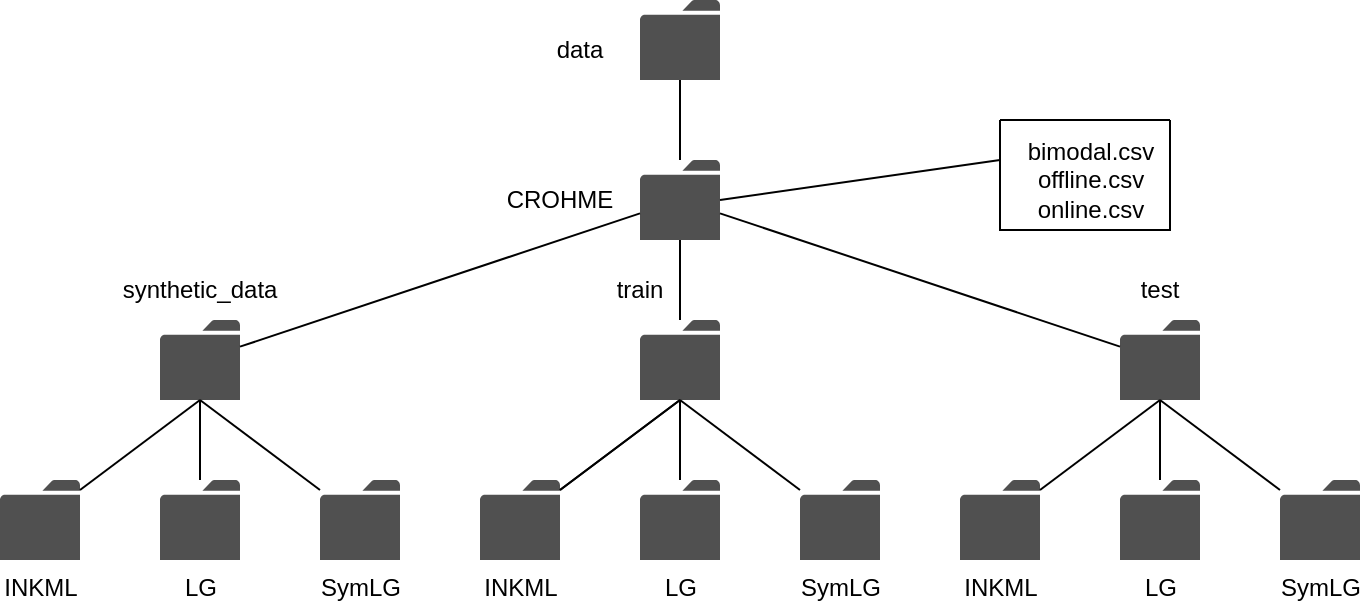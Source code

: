 <mxfile version="21.1.2" type="device">
  <diagram name="Page-1" id="aaaa8250-4180-3840-79b5-4cada1eebb92">
    <mxGraphModel dx="819" dy="497" grid="1" gridSize="10" guides="1" tooltips="1" connect="1" arrows="1" fold="1" page="1" pageScale="1" pageWidth="850" pageHeight="1100" background="none" math="0" shadow="0">
      <root>
        <mxCell id="0" />
        <mxCell id="1" parent="0" />
        <mxCell id="bygvQWpIjAm6UpdrzDzm-2" value="&lt;p style=&quot;line-height: 0%;&quot;&gt;&lt;br&gt;&lt;/p&gt;" style="sketch=0;pointerEvents=1;shadow=0;dashed=0;html=1;strokeColor=none;fillColor=#505050;labelPosition=center;verticalLabelPosition=bottom;verticalAlign=top;outlineConnect=0;align=center;shape=mxgraph.office.concepts.folder;" vertex="1" parent="1">
          <mxGeometry x="340" y="160" width="40" height="40" as="geometry" />
        </mxCell>
        <mxCell id="bygvQWpIjAm6UpdrzDzm-3" value="" style="sketch=0;pointerEvents=1;shadow=0;dashed=0;html=1;strokeColor=none;fillColor=#505050;labelPosition=center;verticalLabelPosition=bottom;verticalAlign=top;outlineConnect=0;align=center;shape=mxgraph.office.concepts.folder;" vertex="1" parent="1">
          <mxGeometry x="100" y="240" width="40" height="40" as="geometry" />
        </mxCell>
        <mxCell id="bygvQWpIjAm6UpdrzDzm-6" value="INKML" style="sketch=0;pointerEvents=1;shadow=0;dashed=0;html=1;strokeColor=none;fillColor=#505050;labelPosition=center;verticalLabelPosition=bottom;verticalAlign=top;outlineConnect=0;align=center;shape=mxgraph.office.concepts.folder;" vertex="1" parent="1">
          <mxGeometry x="20" y="320" width="40" height="40" as="geometry" />
        </mxCell>
        <mxCell id="bygvQWpIjAm6UpdrzDzm-7" value="LG" style="sketch=0;pointerEvents=1;shadow=0;dashed=0;html=1;strokeColor=none;fillColor=#505050;labelPosition=center;verticalLabelPosition=bottom;verticalAlign=top;outlineConnect=0;align=center;shape=mxgraph.office.concepts.folder;" vertex="1" parent="1">
          <mxGeometry x="100" y="320" width="40" height="40" as="geometry" />
        </mxCell>
        <mxCell id="bygvQWpIjAm6UpdrzDzm-8" value="SymLG" style="sketch=0;pointerEvents=1;shadow=0;dashed=0;html=1;strokeColor=none;fillColor=#505050;labelPosition=center;verticalLabelPosition=bottom;verticalAlign=top;outlineConnect=0;align=center;shape=mxgraph.office.concepts.folder;" vertex="1" parent="1">
          <mxGeometry x="180" y="320" width="40" height="40" as="geometry" />
        </mxCell>
        <mxCell id="bygvQWpIjAm6UpdrzDzm-20" value="" style="sketch=0;pointerEvents=1;shadow=0;dashed=0;html=1;strokeColor=none;fillColor=#505050;labelPosition=center;verticalLabelPosition=bottom;verticalAlign=top;outlineConnect=0;align=center;shape=mxgraph.office.concepts.folder;" vertex="1" parent="1">
          <mxGeometry x="340" y="240" width="40" height="40" as="geometry" />
        </mxCell>
        <mxCell id="bygvQWpIjAm6UpdrzDzm-21" value="INKML" style="sketch=0;pointerEvents=1;shadow=0;dashed=0;html=1;strokeColor=none;fillColor=#505050;labelPosition=center;verticalLabelPosition=bottom;verticalAlign=top;outlineConnect=0;align=center;shape=mxgraph.office.concepts.folder;" vertex="1" parent="1">
          <mxGeometry x="260" y="320" width="40" height="40" as="geometry" />
        </mxCell>
        <mxCell id="bygvQWpIjAm6UpdrzDzm-22" value="LG" style="sketch=0;pointerEvents=1;shadow=0;dashed=0;html=1;strokeColor=none;fillColor=#505050;labelPosition=center;verticalLabelPosition=bottom;verticalAlign=top;outlineConnect=0;align=center;shape=mxgraph.office.concepts.folder;" vertex="1" parent="1">
          <mxGeometry x="340" y="320" width="40" height="40" as="geometry" />
        </mxCell>
        <mxCell id="bygvQWpIjAm6UpdrzDzm-23" value="SymLG" style="sketch=0;pointerEvents=1;shadow=0;dashed=0;html=1;strokeColor=none;fillColor=#505050;labelPosition=center;verticalLabelPosition=bottom;verticalAlign=top;outlineConnect=0;align=center;shape=mxgraph.office.concepts.folder;" vertex="1" parent="1">
          <mxGeometry x="420" y="320" width="40" height="40" as="geometry" />
        </mxCell>
        <mxCell id="bygvQWpIjAm6UpdrzDzm-24" value="" style="sketch=0;pointerEvents=1;shadow=0;dashed=0;html=1;strokeColor=none;fillColor=#505050;labelPosition=center;verticalLabelPosition=bottom;verticalAlign=top;outlineConnect=0;align=center;shape=mxgraph.office.concepts.folder;" vertex="1" parent="1">
          <mxGeometry x="580" y="240" width="40" height="40" as="geometry" />
        </mxCell>
        <mxCell id="bygvQWpIjAm6UpdrzDzm-25" value="INKML" style="sketch=0;pointerEvents=1;shadow=0;dashed=0;html=1;strokeColor=none;fillColor=#505050;labelPosition=center;verticalLabelPosition=bottom;verticalAlign=top;outlineConnect=0;align=center;shape=mxgraph.office.concepts.folder;" vertex="1" parent="1">
          <mxGeometry x="500" y="320" width="40" height="40" as="geometry" />
        </mxCell>
        <mxCell id="bygvQWpIjAm6UpdrzDzm-26" value="LG" style="sketch=0;pointerEvents=1;shadow=0;dashed=0;html=1;strokeColor=none;fillColor=#505050;labelPosition=center;verticalLabelPosition=bottom;verticalAlign=top;outlineConnect=0;align=center;shape=mxgraph.office.concepts.folder;" vertex="1" parent="1">
          <mxGeometry x="580" y="320" width="40" height="40" as="geometry" />
        </mxCell>
        <mxCell id="bygvQWpIjAm6UpdrzDzm-27" value="SymLG" style="sketch=0;pointerEvents=1;shadow=0;dashed=0;html=1;strokeColor=none;fillColor=#505050;labelPosition=center;verticalLabelPosition=bottom;verticalAlign=top;outlineConnect=0;align=center;shape=mxgraph.office.concepts.folder;" vertex="1" parent="1">
          <mxGeometry x="660" y="320" width="40" height="40" as="geometry" />
        </mxCell>
        <mxCell id="bygvQWpIjAm6UpdrzDzm-28" value="" style="endArrow=none;html=1;rounded=0;" edge="1" parent="1" source="bygvQWpIjAm6UpdrzDzm-3" target="bygvQWpIjAm6UpdrzDzm-2">
          <mxGeometry width="50" height="50" relative="1" as="geometry">
            <mxPoint x="250" y="250" as="sourcePoint" />
            <mxPoint x="300" y="200" as="targetPoint" />
          </mxGeometry>
        </mxCell>
        <mxCell id="bygvQWpIjAm6UpdrzDzm-29" value="" style="endArrow=none;html=1;rounded=0;" edge="1" parent="1" source="bygvQWpIjAm6UpdrzDzm-20" target="bygvQWpIjAm6UpdrzDzm-2">
          <mxGeometry width="50" height="50" relative="1" as="geometry">
            <mxPoint x="150" y="265" as="sourcePoint" />
            <mxPoint x="350" y="210" as="targetPoint" />
          </mxGeometry>
        </mxCell>
        <mxCell id="bygvQWpIjAm6UpdrzDzm-34" value="CROHME" style="text;html=1;strokeColor=none;fillColor=none;align=center;verticalAlign=middle;whiteSpace=wrap;rounded=0;" vertex="1" parent="1">
          <mxGeometry x="270" y="165" width="60" height="30" as="geometry" />
        </mxCell>
        <mxCell id="bygvQWpIjAm6UpdrzDzm-35" value="synthetic_data" style="text;html=1;strokeColor=none;fillColor=none;align=center;verticalAlign=middle;whiteSpace=wrap;rounded=0;" vertex="1" parent="1">
          <mxGeometry x="90" y="210" width="60" height="30" as="geometry" />
        </mxCell>
        <mxCell id="bygvQWpIjAm6UpdrzDzm-36" value="train" style="text;html=1;strokeColor=none;fillColor=none;align=center;verticalAlign=middle;whiteSpace=wrap;rounded=0;" vertex="1" parent="1">
          <mxGeometry x="310" y="210" width="60" height="30" as="geometry" />
        </mxCell>
        <mxCell id="bygvQWpIjAm6UpdrzDzm-37" value="test" style="text;html=1;strokeColor=none;fillColor=none;align=center;verticalAlign=middle;whiteSpace=wrap;rounded=0;" vertex="1" parent="1">
          <mxGeometry x="570" y="210" width="60" height="30" as="geometry" />
        </mxCell>
        <mxCell id="bygvQWpIjAm6UpdrzDzm-38" value="" style="endArrow=none;html=1;rounded=0;" edge="1" parent="1" source="bygvQWpIjAm6UpdrzDzm-24" target="bygvQWpIjAm6UpdrzDzm-2">
          <mxGeometry width="50" height="50" relative="1" as="geometry">
            <mxPoint x="150" y="265" as="sourcePoint" />
            <mxPoint x="350" y="210" as="targetPoint" />
          </mxGeometry>
        </mxCell>
        <mxCell id="bygvQWpIjAm6UpdrzDzm-39" value="" style="endArrow=none;html=1;rounded=0;" edge="1" parent="1" source="bygvQWpIjAm6UpdrzDzm-6">
          <mxGeometry width="50" height="50" relative="1" as="geometry">
            <mxPoint x="70" y="330" as="sourcePoint" />
            <mxPoint x="120" y="280" as="targetPoint" />
          </mxGeometry>
        </mxCell>
        <mxCell id="bygvQWpIjAm6UpdrzDzm-40" value="" style="endArrow=none;html=1;rounded=0;" edge="1" parent="1" source="bygvQWpIjAm6UpdrzDzm-7">
          <mxGeometry width="50" height="50" relative="1" as="geometry">
            <mxPoint x="70" y="330" as="sourcePoint" />
            <mxPoint x="120" y="280" as="targetPoint" />
          </mxGeometry>
        </mxCell>
        <mxCell id="bygvQWpIjAm6UpdrzDzm-41" value="" style="endArrow=none;html=1;rounded=0;" edge="1" parent="1" source="bygvQWpIjAm6UpdrzDzm-8">
          <mxGeometry width="50" height="50" relative="1" as="geometry">
            <mxPoint x="70" y="330" as="sourcePoint" />
            <mxPoint x="120" y="280" as="targetPoint" />
          </mxGeometry>
        </mxCell>
        <mxCell id="bygvQWpIjAm6UpdrzDzm-42" value="" style="endArrow=none;html=1;rounded=0;" edge="1" parent="1">
          <mxGeometry width="50" height="50" relative="1" as="geometry">
            <mxPoint x="300" y="325" as="sourcePoint" />
            <mxPoint x="360" y="280" as="targetPoint" />
          </mxGeometry>
        </mxCell>
        <mxCell id="bygvQWpIjAm6UpdrzDzm-43" value="" style="endArrow=none;html=1;rounded=0;" edge="1" parent="1" source="bygvQWpIjAm6UpdrzDzm-21">
          <mxGeometry width="50" height="50" relative="1" as="geometry">
            <mxPoint x="300" y="325" as="sourcePoint" />
            <mxPoint x="360" y="280" as="targetPoint" />
          </mxGeometry>
        </mxCell>
        <mxCell id="bygvQWpIjAm6UpdrzDzm-45" value="" style="endArrow=none;html=1;rounded=0;" edge="1" parent="1" source="bygvQWpIjAm6UpdrzDzm-22">
          <mxGeometry width="50" height="50" relative="1" as="geometry">
            <mxPoint x="300" y="325" as="sourcePoint" />
            <mxPoint x="360" y="280" as="targetPoint" />
          </mxGeometry>
        </mxCell>
        <mxCell id="bygvQWpIjAm6UpdrzDzm-46" value="" style="endArrow=none;html=1;rounded=0;" edge="1" parent="1" source="bygvQWpIjAm6UpdrzDzm-23">
          <mxGeometry width="50" height="50" relative="1" as="geometry">
            <mxPoint x="300" y="325" as="sourcePoint" />
            <mxPoint x="360" y="280" as="targetPoint" />
          </mxGeometry>
        </mxCell>
        <mxCell id="bygvQWpIjAm6UpdrzDzm-47" value="" style="endArrow=none;html=1;rounded=0;" edge="1" parent="1" source="bygvQWpIjAm6UpdrzDzm-25">
          <mxGeometry width="50" height="50" relative="1" as="geometry">
            <mxPoint x="540" y="325" as="sourcePoint" />
            <mxPoint x="600" y="280" as="targetPoint" />
          </mxGeometry>
        </mxCell>
        <mxCell id="bygvQWpIjAm6UpdrzDzm-48" value="" style="endArrow=none;html=1;rounded=0;" edge="1" parent="1" source="bygvQWpIjAm6UpdrzDzm-26">
          <mxGeometry width="50" height="50" relative="1" as="geometry">
            <mxPoint x="540" y="325" as="sourcePoint" />
            <mxPoint x="600" y="280" as="targetPoint" />
          </mxGeometry>
        </mxCell>
        <mxCell id="bygvQWpIjAm6UpdrzDzm-49" value="" style="endArrow=none;html=1;rounded=0;" edge="1" parent="1" source="bygvQWpIjAm6UpdrzDzm-27">
          <mxGeometry width="50" height="50" relative="1" as="geometry">
            <mxPoint x="540" y="325" as="sourcePoint" />
            <mxPoint x="600" y="280" as="targetPoint" />
          </mxGeometry>
        </mxCell>
        <mxCell id="bygvQWpIjAm6UpdrzDzm-51" value="&lt;p style=&quot;line-height: 0%;&quot;&gt;&lt;br&gt;&lt;/p&gt;" style="sketch=0;pointerEvents=1;shadow=0;dashed=0;html=1;strokeColor=none;fillColor=#505050;labelPosition=center;verticalLabelPosition=bottom;verticalAlign=top;outlineConnect=0;align=center;shape=mxgraph.office.concepts.folder;" vertex="1" parent="1">
          <mxGeometry x="340" y="80" width="40" height="40" as="geometry" />
        </mxCell>
        <mxCell id="bygvQWpIjAm6UpdrzDzm-52" value="data" style="text;html=1;strokeColor=none;fillColor=none;align=center;verticalAlign=middle;whiteSpace=wrap;rounded=0;" vertex="1" parent="1">
          <mxGeometry x="280" y="90" width="60" height="30" as="geometry" />
        </mxCell>
        <mxCell id="bygvQWpIjAm6UpdrzDzm-53" value="" style="endArrow=none;html=1;rounded=0;" edge="1" parent="1" source="bygvQWpIjAm6UpdrzDzm-2">
          <mxGeometry width="50" height="50" relative="1" as="geometry">
            <mxPoint x="330" y="170" as="sourcePoint" />
            <mxPoint x="360" y="120" as="targetPoint" />
            <Array as="points">
              <mxPoint x="360" y="120" />
            </Array>
          </mxGeometry>
        </mxCell>
        <mxCell id="bygvQWpIjAm6UpdrzDzm-55" value="" style="endArrow=none;html=1;rounded=0;" edge="1" parent="1">
          <mxGeometry width="50" height="50" relative="1" as="geometry">
            <mxPoint x="380" y="180" as="sourcePoint" />
            <mxPoint x="520" y="160" as="targetPoint" />
          </mxGeometry>
        </mxCell>
        <mxCell id="bygvQWpIjAm6UpdrzDzm-56" value="" style="swimlane;startSize=0;spacingTop=1;" vertex="1" parent="1">
          <mxGeometry x="520" y="140" width="85" height="55" as="geometry" />
        </mxCell>
        <mxCell id="bygvQWpIjAm6UpdrzDzm-59" value="bimodal.csv&lt;br&gt;offline.csv&lt;br&gt;online.csv" style="text;html=1;align=center;verticalAlign=middle;resizable=0;points=[];autosize=1;strokeColor=none;fillColor=none;" vertex="1" parent="bygvQWpIjAm6UpdrzDzm-56">
          <mxGeometry width="90" height="60" as="geometry" />
        </mxCell>
      </root>
    </mxGraphModel>
  </diagram>
</mxfile>
